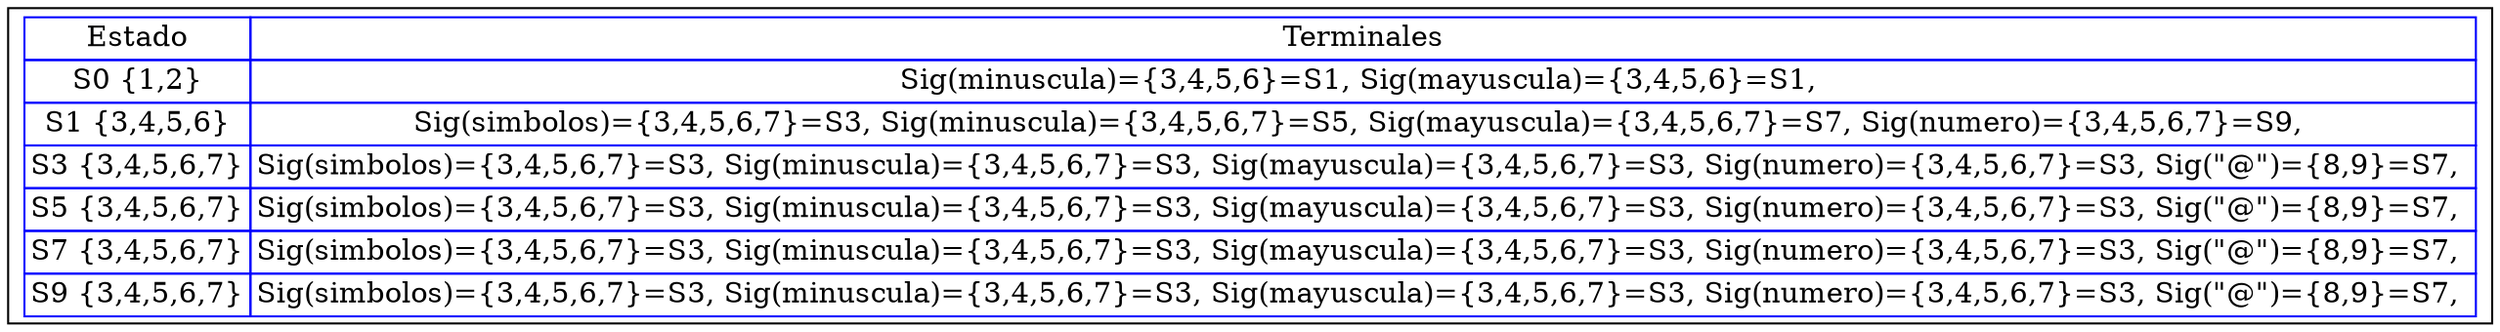 digraph G{
rankdir=UD
node[shape=box]
concentrate=true
nodo0 [ label =<<table border='0' cellborder='1' color='blue' cellspacing='0'>
<tr><td>Estado</td><td>Terminales</td></tr>

<tr><td>S0 {1,2}</td><td>Sig(minuscula)={3,4,5,6}=S1, Sig(mayuscula)={3,4,5,6}=S1, </td></tr>

<tr><td>S1 {3,4,5,6}</td><td>Sig(simbolos)={3,4,5,6,7}=S3, Sig(minuscula)={3,4,5,6,7}=S5, Sig(mayuscula)={3,4,5,6,7}=S7, Sig(numero)={3,4,5,6,7}=S9, </td></tr>

<tr><td>S3 {3,4,5,6,7}</td><td>Sig(simbolos)={3,4,5,6,7}=S3, Sig(minuscula)={3,4,5,6,7}=S3, Sig(mayuscula)={3,4,5,6,7}=S3, Sig(numero)={3,4,5,6,7}=S3, Sig("@")={8,9}=S7, </td></tr>

<tr><td>S5 {3,4,5,6,7}</td><td>Sig(simbolos)={3,4,5,6,7}=S3, Sig(minuscula)={3,4,5,6,7}=S3, Sig(mayuscula)={3,4,5,6,7}=S3, Sig(numero)={3,4,5,6,7}=S3, Sig("@")={8,9}=S7, </td></tr>

<tr><td>S7 {3,4,5,6,7}</td><td>Sig(simbolos)={3,4,5,6,7}=S3, Sig(minuscula)={3,4,5,6,7}=S3, Sig(mayuscula)={3,4,5,6,7}=S3, Sig(numero)={3,4,5,6,7}=S3, Sig("@")={8,9}=S7, </td></tr>

<tr><td>S9 {3,4,5,6,7}</td><td>Sig(simbolos)={3,4,5,6,7}=S3, Sig(minuscula)={3,4,5,6,7}=S3, Sig(mayuscula)={3,4,5,6,7}=S3, Sig(numero)={3,4,5,6,7}=S3, Sig("@")={8,9}=S7, </td></tr>

</table>
>];

}
